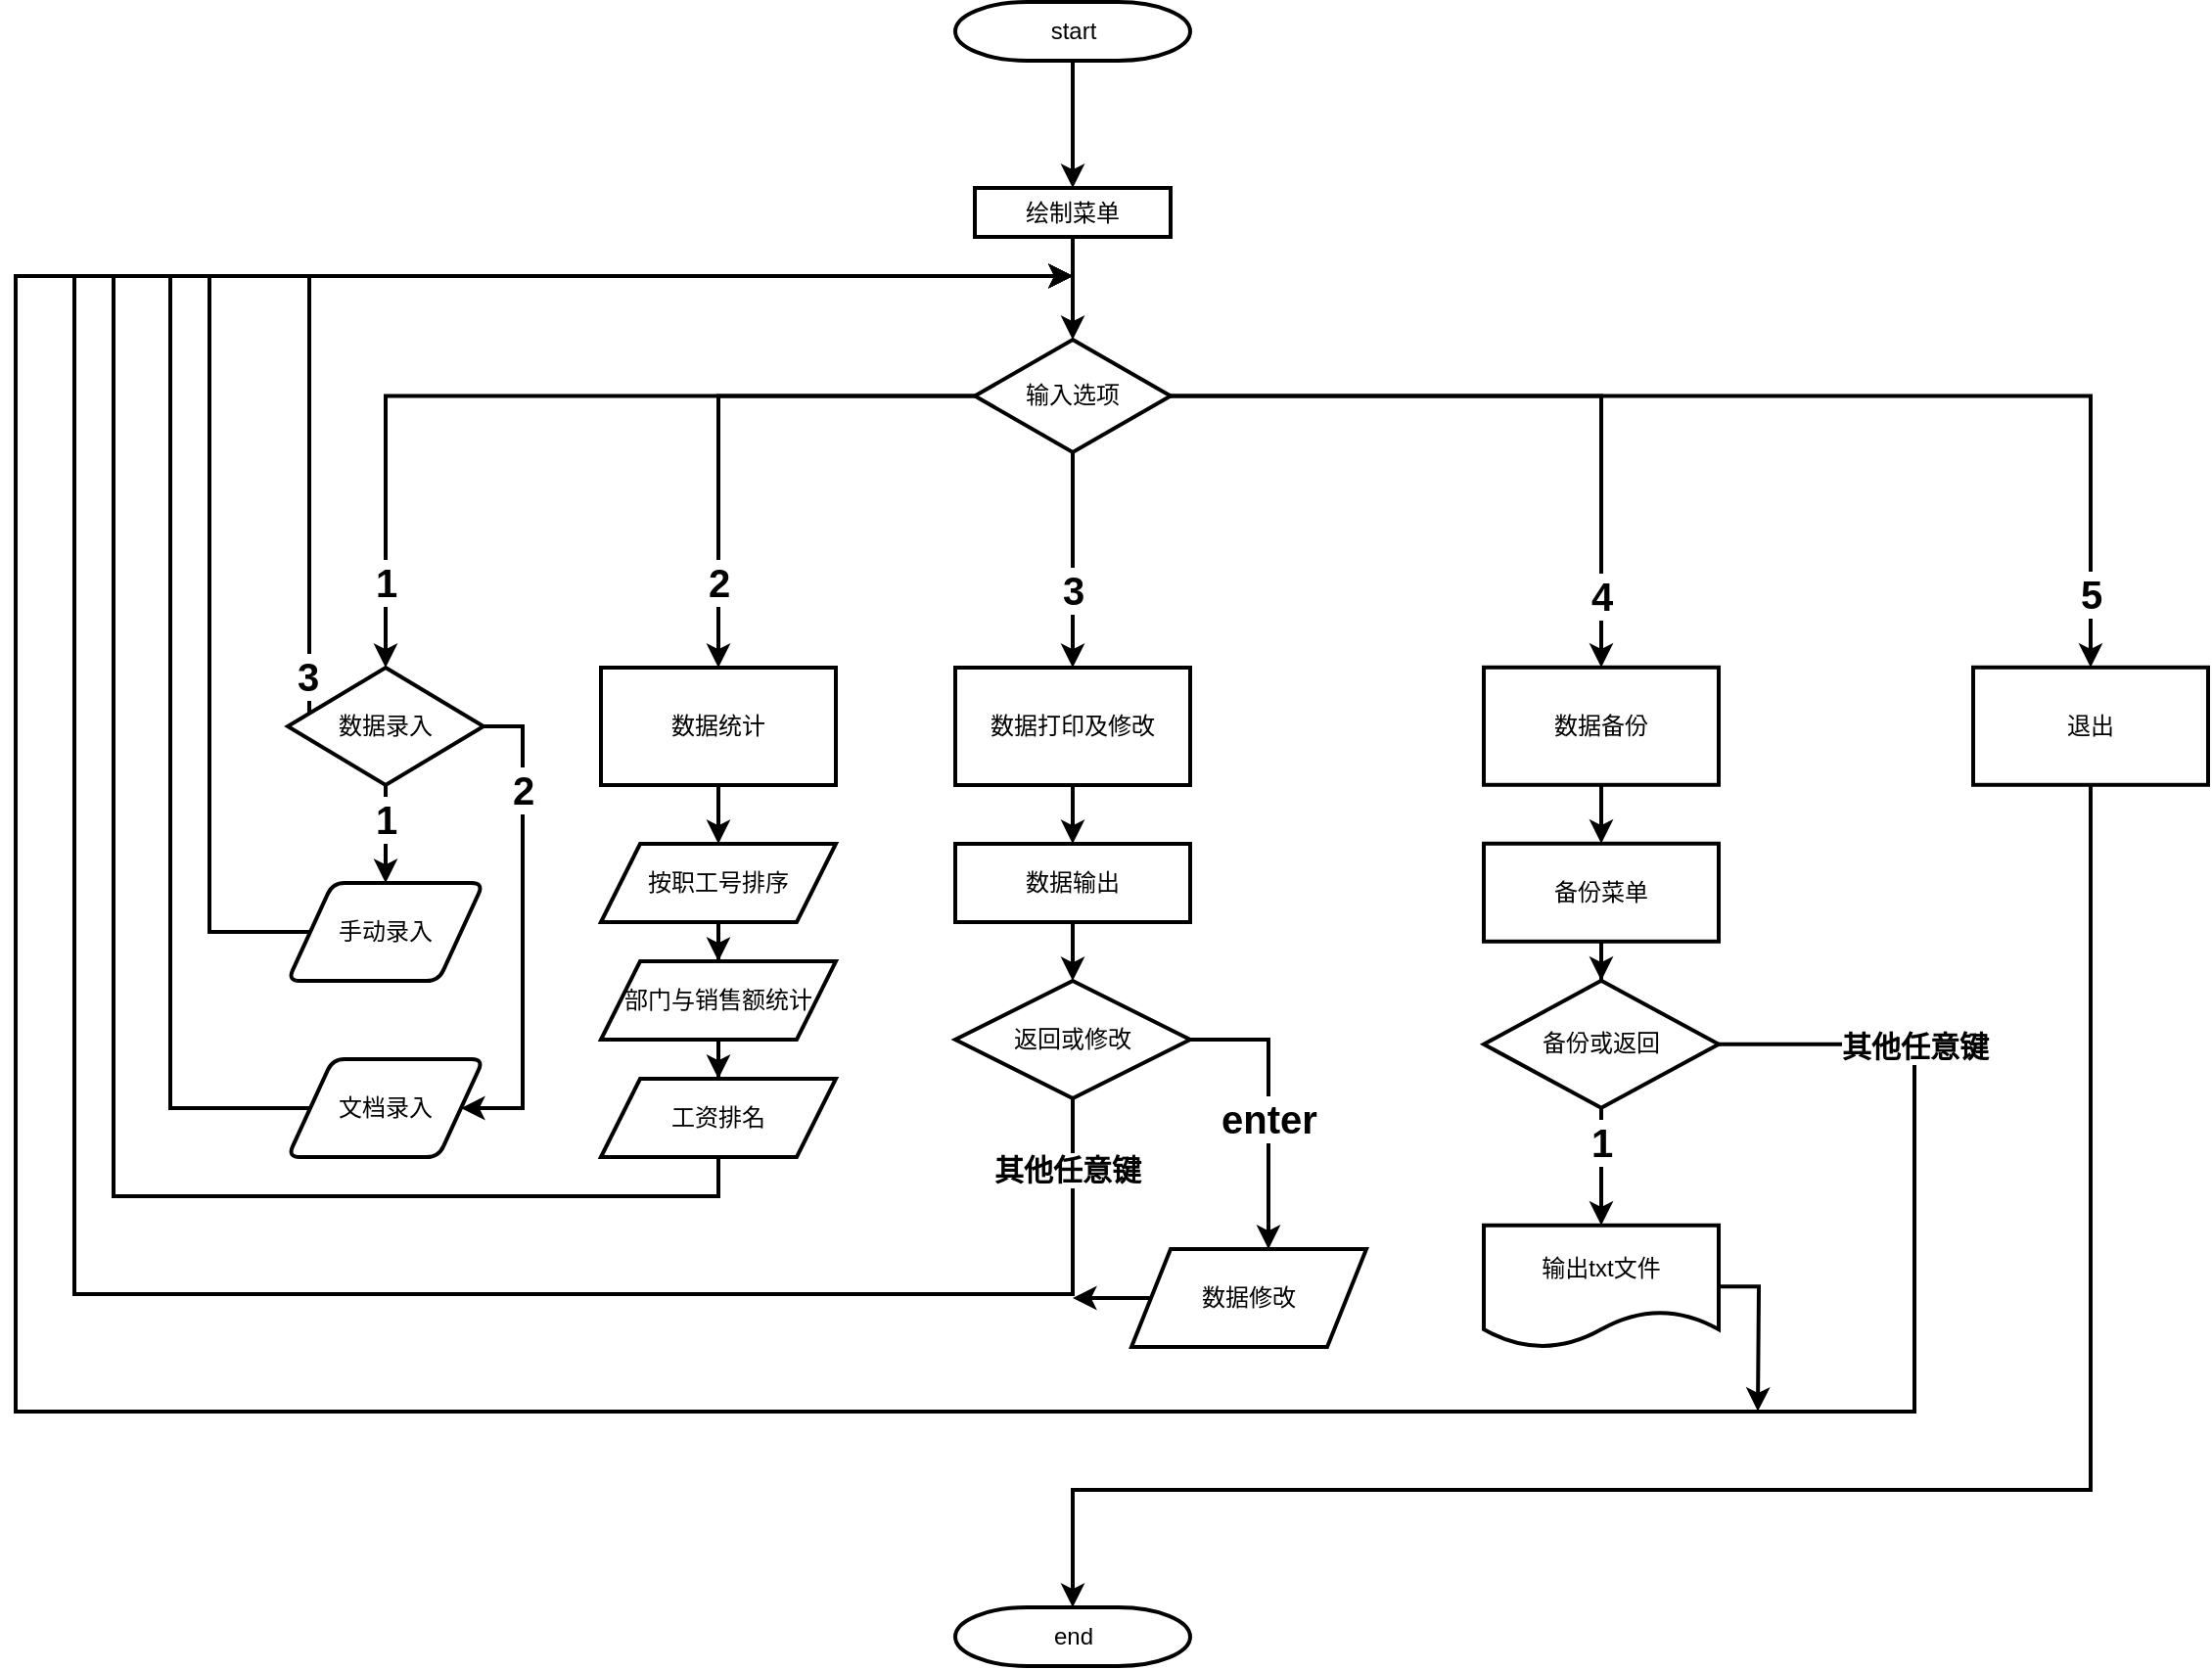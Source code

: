 <mxfile version="24.5.2" type="device">
  <diagram id="6a731a19-8d31-9384-78a2-239565b7b9f0" name="Page-1">
    <mxGraphModel dx="1426" dy="831" grid="1" gridSize="10" guides="1" tooltips="1" connect="1" arrows="1" fold="1" page="1" pageScale="1" pageWidth="1169" pageHeight="827" background="none" math="0" shadow="0">
      <root>
        <mxCell id="0" />
        <mxCell id="1" parent="0" />
        <mxCell id="LKbUBobH1jYEDCyhuCr8-56" value="" style="edgeStyle=orthogonalEdgeStyle;rounded=0;orthogonalLoop=1;jettySize=auto;html=1;strokeWidth=2;" edge="1" parent="1" source="2" target="LKbUBobH1jYEDCyhuCr8-55">
          <mxGeometry relative="1" as="geometry" />
        </mxCell>
        <mxCell id="2" value="start" style="shape=mxgraph.flowchart.terminator;strokeWidth=2;gradientColor=none;gradientDirection=north;fontStyle=0;html=1;" parent="1" vertex="1">
          <mxGeometry x="540" y="140" width="120" height="30" as="geometry" />
        </mxCell>
        <mxCell id="40" value="end" style="shape=mxgraph.flowchart.terminator;strokeWidth=2;gradientColor=none;gradientDirection=north;fontStyle=0;html=1;" parent="1" vertex="1">
          <mxGeometry x="540" y="960" width="120" height="30" as="geometry" />
        </mxCell>
        <mxCell id="LKbUBobH1jYEDCyhuCr8-58" value="" style="edgeStyle=orthogonalEdgeStyle;rounded=0;orthogonalLoop=1;jettySize=auto;html=1;strokeWidth=2;" edge="1" parent="1" source="LKbUBobH1jYEDCyhuCr8-55" target="LKbUBobH1jYEDCyhuCr8-57">
          <mxGeometry relative="1" as="geometry" />
        </mxCell>
        <mxCell id="LKbUBobH1jYEDCyhuCr8-55" value="绘制菜单" style="whiteSpace=wrap;html=1;strokeWidth=2;gradientColor=none;gradientDirection=north;fontStyle=0;" vertex="1" parent="1">
          <mxGeometry x="550" y="235" width="100" height="25" as="geometry" />
        </mxCell>
        <mxCell id="LKbUBobH1jYEDCyhuCr8-62" value="" style="edgeStyle=orthogonalEdgeStyle;rounded=0;orthogonalLoop=1;jettySize=auto;html=1;strokeWidth=2;entryX=0.5;entryY=0;entryDx=0;entryDy=0;entryPerimeter=0;" edge="1" parent="1" source="LKbUBobH1jYEDCyhuCr8-57" target="LKbUBobH1jYEDCyhuCr8-85">
          <mxGeometry relative="1" as="geometry">
            <mxPoint x="130" y="450" as="targetPoint" />
          </mxGeometry>
        </mxCell>
        <mxCell id="LKbUBobH1jYEDCyhuCr8-78" value="1" style="edgeLabel;html=1;align=center;verticalAlign=middle;resizable=0;points=[];fontStyle=1;fontSize=20;" vertex="1" connectable="0" parent="LKbUBobH1jYEDCyhuCr8-62">
          <mxGeometry x="0.799" relative="1" as="geometry">
            <mxPoint as="offset" />
          </mxGeometry>
        </mxCell>
        <mxCell id="LKbUBobH1jYEDCyhuCr8-72" value="" style="edgeStyle=orthogonalEdgeStyle;rounded=0;orthogonalLoop=1;jettySize=auto;html=1;strokeWidth=2;" edge="1" parent="1" source="LKbUBobH1jYEDCyhuCr8-57" target="LKbUBobH1jYEDCyhuCr8-71">
          <mxGeometry relative="1" as="geometry" />
        </mxCell>
        <mxCell id="LKbUBobH1jYEDCyhuCr8-81" value="4" style="edgeLabel;html=1;align=center;verticalAlign=middle;resizable=0;points=[];fontSize=20;fontStyle=1" vertex="1" connectable="0" parent="LKbUBobH1jYEDCyhuCr8-72">
          <mxGeometry x="0.852" y="2" relative="1" as="geometry">
            <mxPoint x="-2" y="-11" as="offset" />
          </mxGeometry>
        </mxCell>
        <mxCell id="LKbUBobH1jYEDCyhuCr8-77" style="edgeStyle=orthogonalEdgeStyle;rounded=0;orthogonalLoop=1;jettySize=auto;html=1;exitX=0.5;exitY=1;exitDx=0;exitDy=0;entryX=0.5;entryY=0;entryDx=0;entryDy=0;strokeWidth=2;" edge="1" parent="1" source="LKbUBobH1jYEDCyhuCr8-57" target="LKbUBobH1jYEDCyhuCr8-66">
          <mxGeometry relative="1" as="geometry">
            <mxPoint x="650" y="340" as="sourcePoint" />
            <mxPoint x="840" y="460" as="targetPoint" />
          </mxGeometry>
        </mxCell>
        <mxCell id="LKbUBobH1jYEDCyhuCr8-80" value="3" style="edgeLabel;html=1;align=center;verticalAlign=middle;resizable=0;points=[];fontSize=20;fontStyle=1" vertex="1" connectable="0" parent="LKbUBobH1jYEDCyhuCr8-77">
          <mxGeometry x="0.781" y="-1" relative="1" as="geometry">
            <mxPoint x="1" y="-28" as="offset" />
          </mxGeometry>
        </mxCell>
        <mxCell id="LKbUBobH1jYEDCyhuCr8-83" value="" style="edgeStyle=orthogonalEdgeStyle;rounded=0;orthogonalLoop=1;jettySize=auto;html=1;strokeWidth=2;" edge="1" parent="1" source="LKbUBobH1jYEDCyhuCr8-57" target="LKbUBobH1jYEDCyhuCr8-82">
          <mxGeometry relative="1" as="geometry" />
        </mxCell>
        <mxCell id="LKbUBobH1jYEDCyhuCr8-84" value="5" style="edgeLabel;html=1;align=center;verticalAlign=middle;resizable=0;points=[];fontSize=20;fontStyle=1" vertex="1" connectable="0" parent="LKbUBobH1jYEDCyhuCr8-83">
          <mxGeometry x="0.912" y="-2" relative="1" as="geometry">
            <mxPoint x="2" y="-12" as="offset" />
          </mxGeometry>
        </mxCell>
        <mxCell id="LKbUBobH1jYEDCyhuCr8-57" value="输入选项" style="rhombus;whiteSpace=wrap;html=1;strokeWidth=2;gradientColor=none;gradientDirection=north;fontStyle=0;" vertex="1" parent="1">
          <mxGeometry x="550" y="312.5" width="100" height="57.5" as="geometry" />
        </mxCell>
        <mxCell id="LKbUBobH1jYEDCyhuCr8-76" style="edgeStyle=orthogonalEdgeStyle;rounded=0;orthogonalLoop=1;jettySize=auto;html=1;exitX=0;exitY=0.5;exitDx=0;exitDy=0;strokeWidth=2;entryX=0.5;entryY=0;entryDx=0;entryDy=0;" edge="1" parent="1" source="LKbUBobH1jYEDCyhuCr8-57" target="LKbUBobH1jYEDCyhuCr8-73">
          <mxGeometry relative="1" as="geometry">
            <mxPoint x="550" y="359" as="sourcePoint" />
            <mxPoint x="220" y="469" as="targetPoint" />
          </mxGeometry>
        </mxCell>
        <mxCell id="LKbUBobH1jYEDCyhuCr8-79" value="2" style="edgeLabel;html=1;align=center;verticalAlign=middle;resizable=0;points=[];fontStyle=1;fontSize=20;" vertex="1" connectable="0" parent="LKbUBobH1jYEDCyhuCr8-76">
          <mxGeometry x="0.762" y="1" relative="1" as="geometry">
            <mxPoint x="-1" y="-12" as="offset" />
          </mxGeometry>
        </mxCell>
        <mxCell id="LKbUBobH1jYEDCyhuCr8-107" value="" style="edgeStyle=orthogonalEdgeStyle;rounded=0;orthogonalLoop=1;jettySize=auto;html=1;strokeWidth=2;" edge="1" parent="1" source="LKbUBobH1jYEDCyhuCr8-66" target="LKbUBobH1jYEDCyhuCr8-106">
          <mxGeometry relative="1" as="geometry" />
        </mxCell>
        <mxCell id="LKbUBobH1jYEDCyhuCr8-66" value="数据打印及修改" style="whiteSpace=wrap;html=1;align=center;strokeWidth=2;pointerEvents=1;" vertex="1" parent="1">
          <mxGeometry x="540" y="480" width="120" height="60" as="geometry" />
        </mxCell>
        <mxCell id="LKbUBobH1jYEDCyhuCr8-118" value="" style="edgeStyle=orthogonalEdgeStyle;rounded=0;orthogonalLoop=1;jettySize=auto;html=1;strokeWidth=2;" edge="1" parent="1" source="LKbUBobH1jYEDCyhuCr8-71" target="LKbUBobH1jYEDCyhuCr8-117">
          <mxGeometry relative="1" as="geometry" />
        </mxCell>
        <mxCell id="LKbUBobH1jYEDCyhuCr8-71" value="数据备份" style="whiteSpace=wrap;html=1;strokeWidth=2;gradientColor=none;gradientDirection=north;fontStyle=0;" vertex="1" parent="1">
          <mxGeometry x="810" y="479.89" width="120" height="60" as="geometry" />
        </mxCell>
        <mxCell id="LKbUBobH1jYEDCyhuCr8-96" style="edgeStyle=orthogonalEdgeStyle;rounded=0;orthogonalLoop=1;jettySize=auto;html=1;strokeWidth=2;" edge="1" parent="1">
          <mxGeometry relative="1" as="geometry">
            <mxPoint x="600" y="280" as="targetPoint" />
            <mxPoint x="419" y="680" as="sourcePoint" />
            <Array as="points">
              <mxPoint x="419" y="680" />
              <mxPoint x="419" y="750" />
              <mxPoint x="110" y="750" />
              <mxPoint x="110" y="280" />
            </Array>
          </mxGeometry>
        </mxCell>
        <mxCell id="LKbUBobH1jYEDCyhuCr8-100" value="" style="edgeStyle=orthogonalEdgeStyle;rounded=0;orthogonalLoop=1;jettySize=auto;html=1;strokeWidth=2;" edge="1" parent="1" source="LKbUBobH1jYEDCyhuCr8-73" target="LKbUBobH1jYEDCyhuCr8-99">
          <mxGeometry relative="1" as="geometry" />
        </mxCell>
        <mxCell id="LKbUBobH1jYEDCyhuCr8-73" value="数据统计" style="whiteSpace=wrap;html=1;align=center;strokeWidth=2;pointerEvents=1;" vertex="1" parent="1">
          <mxGeometry x="359" y="480" width="120" height="60" as="geometry" />
        </mxCell>
        <mxCell id="LKbUBobH1jYEDCyhuCr8-82" value="退出" style="whiteSpace=wrap;html=1;strokeWidth=2;gradientColor=none;gradientDirection=north;fontStyle=0;" vertex="1" parent="1">
          <mxGeometry x="1060" y="479.89" width="120" height="60" as="geometry" />
        </mxCell>
        <mxCell id="LKbUBobH1jYEDCyhuCr8-86" style="edgeStyle=orthogonalEdgeStyle;rounded=0;orthogonalLoop=1;jettySize=auto;html=1;exitX=0;exitY=0.5;exitDx=0;exitDy=0;exitPerimeter=0;strokeWidth=2;" edge="1" parent="1" source="LKbUBobH1jYEDCyhuCr8-85">
          <mxGeometry relative="1" as="geometry">
            <mxPoint x="600" y="280" as="targetPoint" />
            <Array as="points">
              <mxPoint x="210" y="510" />
              <mxPoint x="210" y="280" />
            </Array>
          </mxGeometry>
        </mxCell>
        <mxCell id="LKbUBobH1jYEDCyhuCr8-87" value="3" style="edgeLabel;html=1;align=center;verticalAlign=middle;resizable=0;points=[];fontSize=20;fontStyle=1" vertex="1" connectable="0" parent="LKbUBobH1jYEDCyhuCr8-86">
          <mxGeometry x="-0.883" y="1" relative="1" as="geometry">
            <mxPoint as="offset" />
          </mxGeometry>
        </mxCell>
        <mxCell id="LKbUBobH1jYEDCyhuCr8-90" style="edgeStyle=orthogonalEdgeStyle;rounded=0;orthogonalLoop=1;jettySize=auto;html=1;exitX=0.5;exitY=1;exitDx=0;exitDy=0;exitPerimeter=0;strokeWidth=2;" edge="1" parent="1" source="LKbUBobH1jYEDCyhuCr8-85" target="LKbUBobH1jYEDCyhuCr8-88">
          <mxGeometry relative="1" as="geometry" />
        </mxCell>
        <mxCell id="LKbUBobH1jYEDCyhuCr8-94" value="1" style="edgeLabel;html=1;align=center;verticalAlign=middle;resizable=0;points=[];fontSize=20;fontStyle=1" vertex="1" connectable="0" parent="LKbUBobH1jYEDCyhuCr8-90">
          <mxGeometry x="-0.32" relative="1" as="geometry">
            <mxPoint as="offset" />
          </mxGeometry>
        </mxCell>
        <mxCell id="LKbUBobH1jYEDCyhuCr8-91" style="edgeStyle=orthogonalEdgeStyle;rounded=0;orthogonalLoop=1;jettySize=auto;html=1;exitX=1;exitY=0.5;exitDx=0;exitDy=0;exitPerimeter=0;strokeWidth=2;" edge="1" parent="1" source="LKbUBobH1jYEDCyhuCr8-85" target="LKbUBobH1jYEDCyhuCr8-89">
          <mxGeometry relative="1" as="geometry">
            <mxPoint x="349" y="710" as="targetPoint" />
            <Array as="points">
              <mxPoint x="319" y="510" />
              <mxPoint x="319" y="705" />
            </Array>
          </mxGeometry>
        </mxCell>
        <mxCell id="LKbUBobH1jYEDCyhuCr8-95" value="2" style="edgeLabel;html=1;align=center;verticalAlign=middle;resizable=0;points=[];fontSize=20;fontStyle=1" vertex="1" connectable="0" parent="LKbUBobH1jYEDCyhuCr8-91">
          <mxGeometry x="-0.578" relative="1" as="geometry">
            <mxPoint as="offset" />
          </mxGeometry>
        </mxCell>
        <mxCell id="LKbUBobH1jYEDCyhuCr8-85" value="数据录入" style="strokeWidth=2;html=1;shape=mxgraph.flowchart.decision;whiteSpace=wrap;" vertex="1" parent="1">
          <mxGeometry x="199" y="480" width="100" height="60" as="geometry" />
        </mxCell>
        <mxCell id="LKbUBobH1jYEDCyhuCr8-93" style="edgeStyle=orthogonalEdgeStyle;rounded=0;orthogonalLoop=1;jettySize=auto;html=1;exitX=0;exitY=0.5;exitDx=0;exitDy=0;strokeWidth=2;" edge="1" parent="1" source="LKbUBobH1jYEDCyhuCr8-88">
          <mxGeometry relative="1" as="geometry">
            <mxPoint x="600" y="280" as="targetPoint" />
            <Array as="points">
              <mxPoint x="159" y="615" />
              <mxPoint x="159" y="280" />
            </Array>
          </mxGeometry>
        </mxCell>
        <mxCell id="LKbUBobH1jYEDCyhuCr8-88" value="手动录入" style="shape=parallelogram;html=1;strokeWidth=2;perimeter=parallelogramPerimeter;whiteSpace=wrap;rounded=1;arcSize=12;size=0.23;" vertex="1" parent="1">
          <mxGeometry x="199" y="590" width="100" height="50" as="geometry" />
        </mxCell>
        <mxCell id="LKbUBobH1jYEDCyhuCr8-92" style="edgeStyle=orthogonalEdgeStyle;rounded=0;orthogonalLoop=1;jettySize=auto;html=1;exitX=0;exitY=0.5;exitDx=0;exitDy=0;strokeWidth=2;" edge="1" parent="1" source="LKbUBobH1jYEDCyhuCr8-89">
          <mxGeometry relative="1" as="geometry">
            <mxPoint x="600" y="280" as="targetPoint" />
            <Array as="points">
              <mxPoint x="139" y="705" />
              <mxPoint x="139" y="280" />
            </Array>
          </mxGeometry>
        </mxCell>
        <mxCell id="LKbUBobH1jYEDCyhuCr8-89" value="文档录入" style="shape=parallelogram;html=1;strokeWidth=2;perimeter=parallelogramPerimeter;whiteSpace=wrap;rounded=1;arcSize=12;size=0.23;" vertex="1" parent="1">
          <mxGeometry x="199" y="680" width="100" height="50" as="geometry" />
        </mxCell>
        <mxCell id="LKbUBobH1jYEDCyhuCr8-102" value="" style="edgeStyle=orthogonalEdgeStyle;rounded=0;orthogonalLoop=1;jettySize=auto;html=1;strokeWidth=2;" edge="1" parent="1" source="LKbUBobH1jYEDCyhuCr8-99" target="LKbUBobH1jYEDCyhuCr8-101">
          <mxGeometry relative="1" as="geometry" />
        </mxCell>
        <mxCell id="LKbUBobH1jYEDCyhuCr8-99" value="按职工号排序" style="shape=parallelogram;perimeter=parallelogramPerimeter;whiteSpace=wrap;html=1;fixedSize=1;strokeWidth=2;pointerEvents=1;" vertex="1" parent="1">
          <mxGeometry x="359" y="570" width="120" height="40" as="geometry" />
        </mxCell>
        <mxCell id="LKbUBobH1jYEDCyhuCr8-104" value="" style="edgeStyle=orthogonalEdgeStyle;rounded=0;orthogonalLoop=1;jettySize=auto;html=1;strokeWidth=2;" edge="1" parent="1" source="LKbUBobH1jYEDCyhuCr8-101" target="LKbUBobH1jYEDCyhuCr8-103">
          <mxGeometry relative="1" as="geometry" />
        </mxCell>
        <mxCell id="LKbUBobH1jYEDCyhuCr8-101" value="部门与销售额统计" style="shape=parallelogram;perimeter=parallelogramPerimeter;whiteSpace=wrap;html=1;fixedSize=1;strokeWidth=2;pointerEvents=1;" vertex="1" parent="1">
          <mxGeometry x="359" y="630" width="120" height="40" as="geometry" />
        </mxCell>
        <mxCell id="LKbUBobH1jYEDCyhuCr8-103" value="工资排名" style="shape=parallelogram;perimeter=parallelogramPerimeter;whiteSpace=wrap;html=1;fixedSize=1;strokeWidth=2;pointerEvents=1;" vertex="1" parent="1">
          <mxGeometry x="359" y="690" width="120" height="40" as="geometry" />
        </mxCell>
        <mxCell id="LKbUBobH1jYEDCyhuCr8-109" value="" style="edgeStyle=orthogonalEdgeStyle;rounded=0;orthogonalLoop=1;jettySize=auto;html=1;strokeWidth=2;" edge="1" parent="1" source="LKbUBobH1jYEDCyhuCr8-106" target="LKbUBobH1jYEDCyhuCr8-108">
          <mxGeometry relative="1" as="geometry" />
        </mxCell>
        <mxCell id="LKbUBobH1jYEDCyhuCr8-106" value="数据输出" style="whiteSpace=wrap;html=1;strokeWidth=2;pointerEvents=1;" vertex="1" parent="1">
          <mxGeometry x="540" y="570" width="120" height="40" as="geometry" />
        </mxCell>
        <mxCell id="LKbUBobH1jYEDCyhuCr8-113" value="" style="edgeStyle=orthogonalEdgeStyle;rounded=0;orthogonalLoop=1;jettySize=auto;html=1;strokeWidth=2;" edge="1" parent="1" source="LKbUBobH1jYEDCyhuCr8-108" target="LKbUBobH1jYEDCyhuCr8-112">
          <mxGeometry relative="1" as="geometry">
            <Array as="points">
              <mxPoint x="700" y="670" />
            </Array>
          </mxGeometry>
        </mxCell>
        <mxCell id="LKbUBobH1jYEDCyhuCr8-116" value="enter" style="edgeLabel;html=1;align=center;verticalAlign=middle;resizable=0;points=[];fontSize=20;fontStyle=1" vertex="1" connectable="0" parent="LKbUBobH1jYEDCyhuCr8-113">
          <mxGeometry x="-0.742" y="2" relative="1" as="geometry">
            <mxPoint x="21" y="42" as="offset" />
          </mxGeometry>
        </mxCell>
        <mxCell id="LKbUBobH1jYEDCyhuCr8-114" style="edgeStyle=orthogonalEdgeStyle;rounded=0;orthogonalLoop=1;jettySize=auto;html=1;exitX=0.5;exitY=1;exitDx=0;exitDy=0;strokeWidth=2;" edge="1" parent="1" source="LKbUBobH1jYEDCyhuCr8-108">
          <mxGeometry relative="1" as="geometry">
            <mxPoint x="600" y="280" as="targetPoint" />
            <mxPoint x="500" y="700" as="sourcePoint" />
            <Array as="points">
              <mxPoint x="600" y="800" />
              <mxPoint x="90" y="800" />
              <mxPoint x="90" y="280" />
            </Array>
          </mxGeometry>
        </mxCell>
        <mxCell id="LKbUBobH1jYEDCyhuCr8-126" value="其他任意键" style="edgeLabel;html=1;align=center;verticalAlign=middle;resizable=0;points=[];fontSize=15;fontStyle=1" vertex="1" connectable="0" parent="LKbUBobH1jYEDCyhuCr8-114">
          <mxGeometry x="-0.956" y="-3" relative="1" as="geometry">
            <mxPoint as="offset" />
          </mxGeometry>
        </mxCell>
        <mxCell id="LKbUBobH1jYEDCyhuCr8-108" value="返回或修改" style="rhombus;whiteSpace=wrap;html=1;strokeWidth=2;pointerEvents=1;" vertex="1" parent="1">
          <mxGeometry x="540" y="640" width="120" height="60" as="geometry" />
        </mxCell>
        <mxCell id="LKbUBobH1jYEDCyhuCr8-115" style="edgeStyle=orthogonalEdgeStyle;rounded=0;orthogonalLoop=1;jettySize=auto;html=1;exitX=0;exitY=0.5;exitDx=0;exitDy=0;strokeWidth=2;" edge="1" parent="1" source="LKbUBobH1jYEDCyhuCr8-112">
          <mxGeometry relative="1" as="geometry">
            <mxPoint x="600" y="802" as="targetPoint" />
          </mxGeometry>
        </mxCell>
        <mxCell id="LKbUBobH1jYEDCyhuCr8-112" value="数据修改" style="shape=parallelogram;perimeter=parallelogramPerimeter;whiteSpace=wrap;html=1;fixedSize=1;strokeWidth=2;pointerEvents=1;" vertex="1" parent="1">
          <mxGeometry x="630" y="777" width="120" height="50" as="geometry" />
        </mxCell>
        <mxCell id="LKbUBobH1jYEDCyhuCr8-120" value="" style="edgeStyle=orthogonalEdgeStyle;rounded=0;orthogonalLoop=1;jettySize=auto;html=1;strokeWidth=2;" edge="1" parent="1" source="LKbUBobH1jYEDCyhuCr8-117" target="LKbUBobH1jYEDCyhuCr8-119">
          <mxGeometry relative="1" as="geometry" />
        </mxCell>
        <mxCell id="LKbUBobH1jYEDCyhuCr8-117" value="备份菜单" style="whiteSpace=wrap;html=1;strokeWidth=2;gradientColor=none;gradientDirection=north;fontStyle=0;" vertex="1" parent="1">
          <mxGeometry x="810" y="569.89" width="120" height="50" as="geometry" />
        </mxCell>
        <mxCell id="LKbUBobH1jYEDCyhuCr8-122" value="" style="edgeStyle=orthogonalEdgeStyle;rounded=0;orthogonalLoop=1;jettySize=auto;html=1;strokeWidth=2;" edge="1" parent="1" source="LKbUBobH1jYEDCyhuCr8-119" target="LKbUBobH1jYEDCyhuCr8-121">
          <mxGeometry relative="1" as="geometry" />
        </mxCell>
        <mxCell id="LKbUBobH1jYEDCyhuCr8-125" value="1" style="edgeLabel;html=1;align=center;verticalAlign=middle;resizable=0;points=[];fontSize=20;fontStyle=1" vertex="1" connectable="0" parent="LKbUBobH1jYEDCyhuCr8-122">
          <mxGeometry x="-0.433" relative="1" as="geometry">
            <mxPoint as="offset" />
          </mxGeometry>
        </mxCell>
        <mxCell id="LKbUBobH1jYEDCyhuCr8-123" style="edgeStyle=orthogonalEdgeStyle;rounded=0;orthogonalLoop=1;jettySize=auto;html=1;exitX=1;exitY=0.5;exitDx=0;exitDy=0;strokeWidth=2;" edge="1" parent="1" source="LKbUBobH1jYEDCyhuCr8-119">
          <mxGeometry relative="1" as="geometry">
            <mxPoint x="600" y="280" as="targetPoint" />
            <Array as="points">
              <mxPoint x="1030" y="672" />
              <mxPoint x="1030" y="860" />
              <mxPoint x="60" y="860" />
              <mxPoint x="60" y="280" />
            </Array>
          </mxGeometry>
        </mxCell>
        <mxCell id="LKbUBobH1jYEDCyhuCr8-127" value="其他任意键" style="edgeLabel;html=1;align=center;verticalAlign=middle;resizable=0;points=[];fontSize=15;fontStyle=1" vertex="1" connectable="0" parent="LKbUBobH1jYEDCyhuCr8-123">
          <mxGeometry x="-0.942" y="3" relative="1" as="geometry">
            <mxPoint x="31" y="3" as="offset" />
          </mxGeometry>
        </mxCell>
        <mxCell id="LKbUBobH1jYEDCyhuCr8-119" value="备份或返回" style="rhombus;whiteSpace=wrap;html=1;strokeWidth=2;gradientColor=none;gradientDirection=north;fontStyle=0;" vertex="1" parent="1">
          <mxGeometry x="810" y="639.89" width="120" height="65" as="geometry" />
        </mxCell>
        <mxCell id="LKbUBobH1jYEDCyhuCr8-128" style="edgeStyle=orthogonalEdgeStyle;rounded=0;orthogonalLoop=1;jettySize=auto;html=1;exitX=1;exitY=0.5;exitDx=0;exitDy=0;strokeWidth=2;" edge="1" parent="1" source="LKbUBobH1jYEDCyhuCr8-121">
          <mxGeometry relative="1" as="geometry">
            <mxPoint x="950" y="859.89" as="targetPoint" />
          </mxGeometry>
        </mxCell>
        <mxCell id="LKbUBobH1jYEDCyhuCr8-121" value="输出txt文件" style="shape=document;whiteSpace=wrap;html=1;boundedLbl=1;strokeWidth=2;gradientColor=none;gradientDirection=north;fontStyle=0;" vertex="1" parent="1">
          <mxGeometry x="810" y="764.89" width="120" height="62.5" as="geometry" />
        </mxCell>
        <mxCell id="LKbUBobH1jYEDCyhuCr8-129" style="edgeStyle=orthogonalEdgeStyle;rounded=0;orthogonalLoop=1;jettySize=auto;html=1;exitX=0.5;exitY=1;exitDx=0;exitDy=0;entryX=0.5;entryY=0;entryDx=0;entryDy=0;entryPerimeter=0;strokeWidth=2;" edge="1" parent="1" source="LKbUBobH1jYEDCyhuCr8-82" target="40">
          <mxGeometry relative="1" as="geometry">
            <Array as="points">
              <mxPoint x="1120" y="900" />
              <mxPoint x="600" y="900" />
            </Array>
          </mxGeometry>
        </mxCell>
      </root>
    </mxGraphModel>
  </diagram>
</mxfile>
